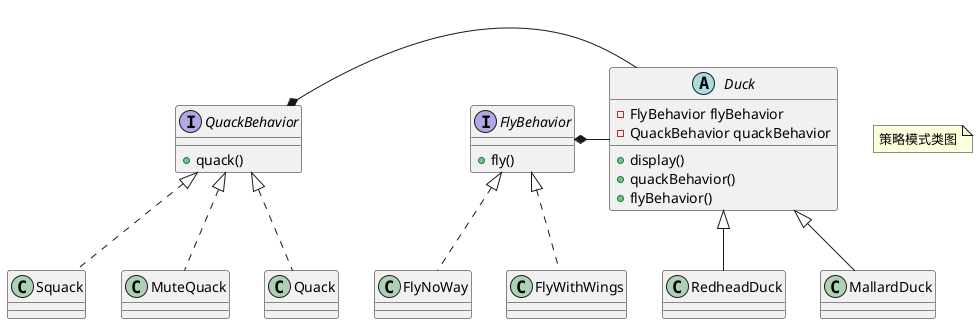 @startuml

note "策略模式类图" as N1

abstract class Duck {
    -FlyBehavior flyBehavior
    -QuackBehavior quackBehavior
    +display()
    +quackBehavior()
    +flyBehavior()
}
class MallardDuck
class RedheadDuck

interface FlyBehavior {
    +fly()
}
class FlyWithWings
class FlyNoWay

interface QuackBehavior {
    +quack()
}
class Quack
class Squack
class MuteQuack


MallardDuck -up-|> Duck
RedheadDuck -up-|> Duck

FlyWithWings -up.|> FlyBehavior
FlyNoWay -up.|> FlyBehavior

Quack -up.|> QuackBehavior
Squack -up.|> QuackBehavior
MuteQuack -up.|> QuackBehavior

FlyBehavior *- Duck
QuackBehavior *- Duck


@enduml
